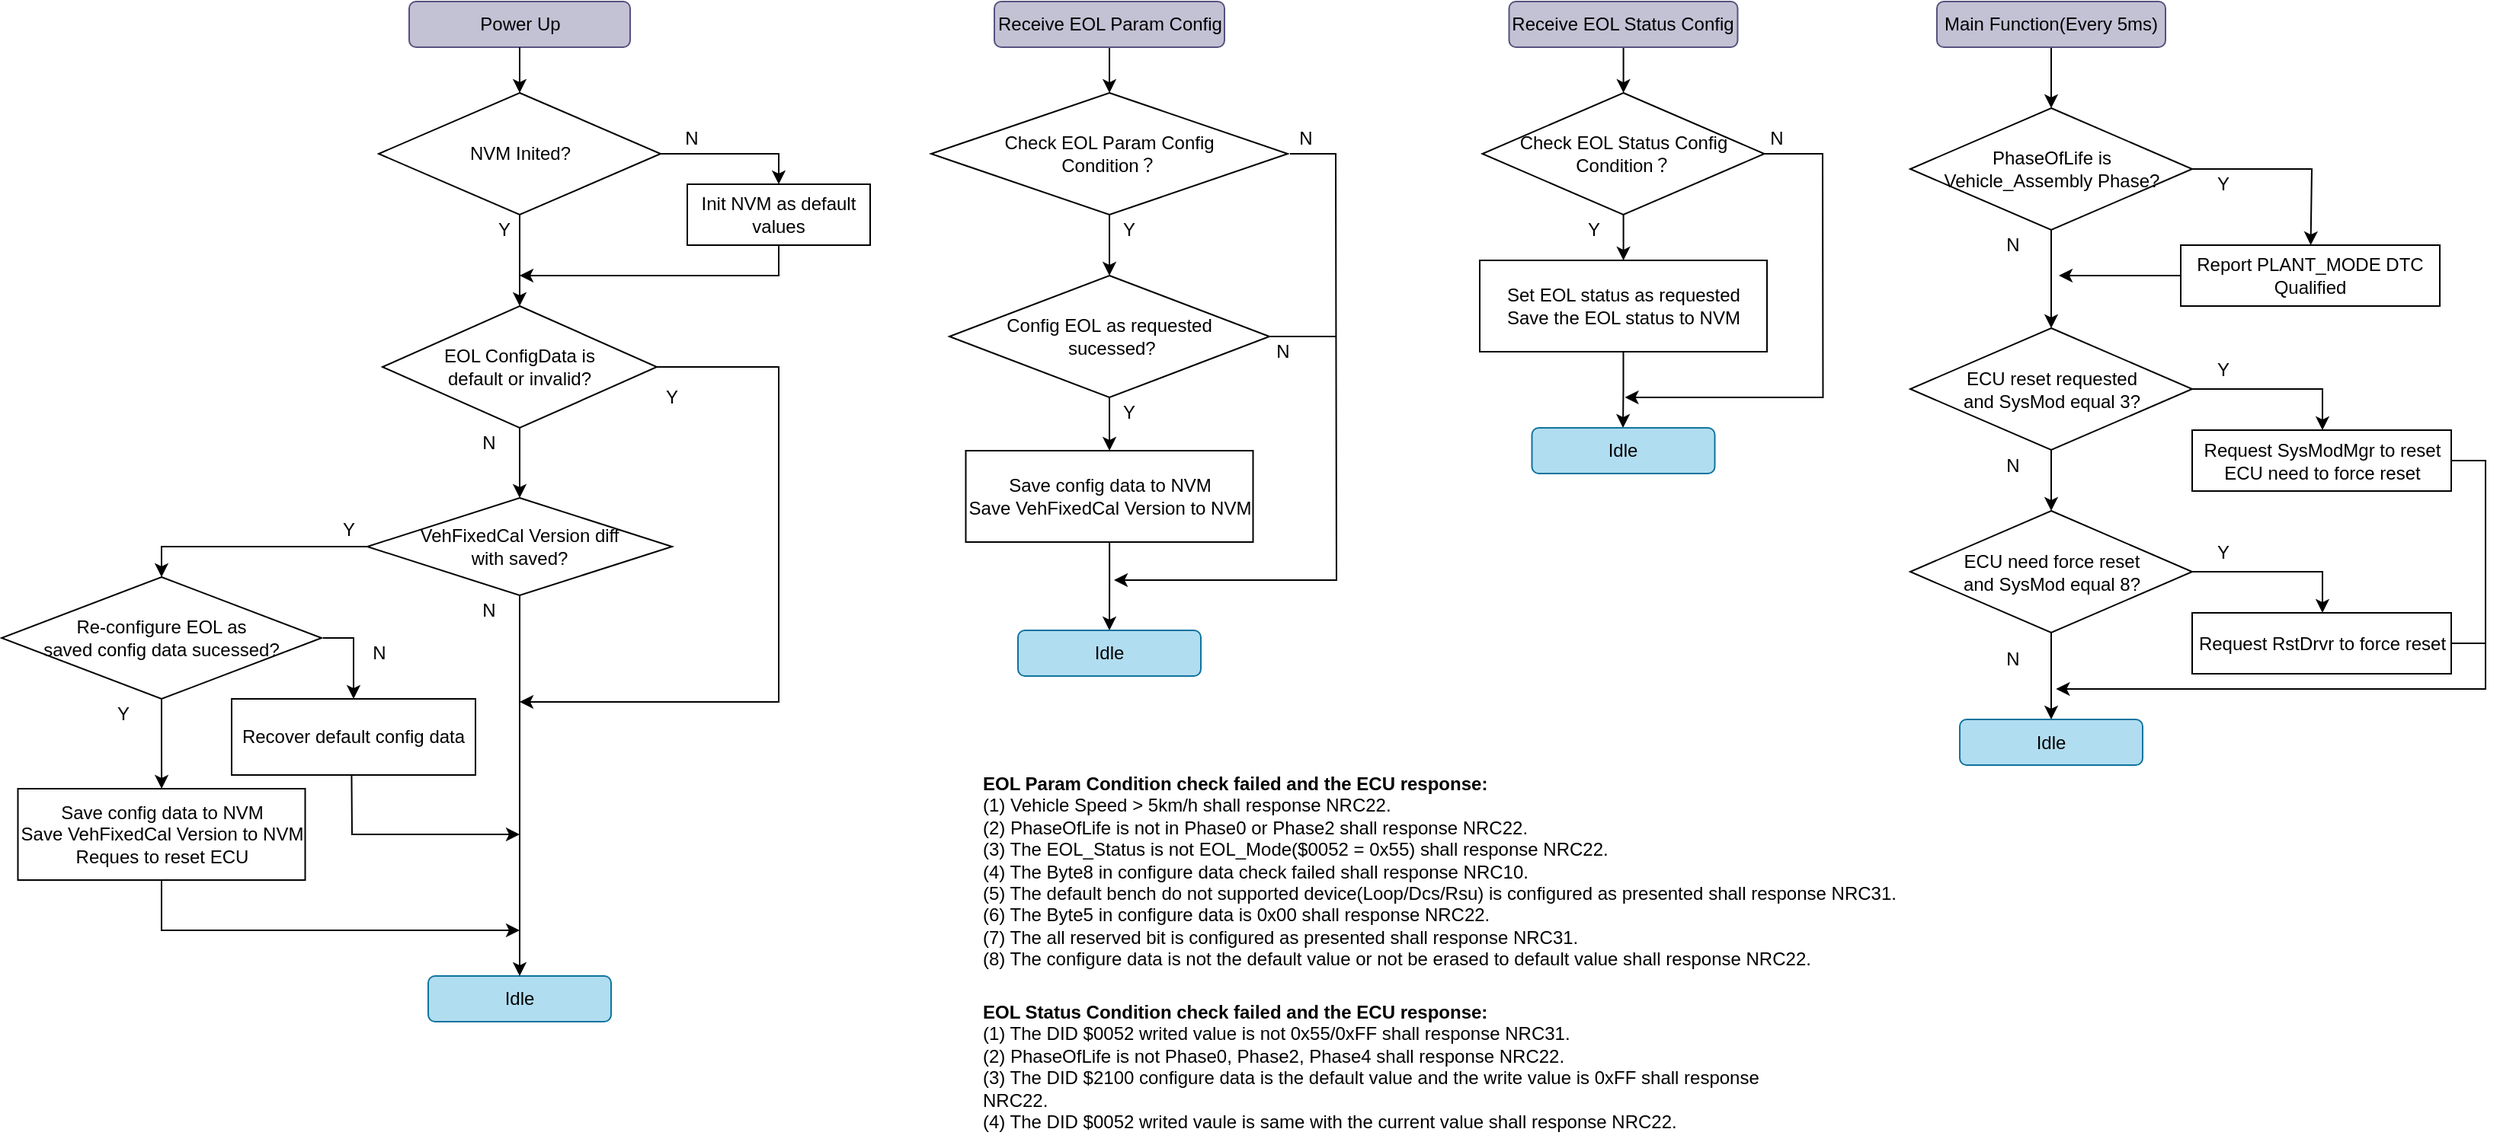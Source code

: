 <mxfile version="15.2.7" type="github">
  <diagram id="FOcLqWjY8mXjtjIEvxCV" name="Page-1">
    <mxGraphModel dx="3171" dy="1202" grid="1" gridSize="10" guides="1" tooltips="1" connect="1" arrows="1" fold="1" page="1" pageScale="1" pageWidth="1169" pageHeight="827" math="0" shadow="0">
      <root>
        <mxCell id="0" />
        <mxCell id="1" parent="0" />
        <mxCell id="a76l9J3t9T6YE2-LrX1z-1" value="Power Up" style="rounded=1;whiteSpace=wrap;html=1;strokeColor=#56517e;fillColor=#C3C1D4;" vertex="1" parent="1">
          <mxGeometry x="-222.5" y="20" width="145" height="30" as="geometry" />
        </mxCell>
        <mxCell id="a76l9J3t9T6YE2-LrX1z-2" value="NVM Inited?" style="rhombus;whiteSpace=wrap;html=1;" vertex="1" parent="1">
          <mxGeometry x="-242.5" y="80" width="185" height="80" as="geometry" />
        </mxCell>
        <mxCell id="a76l9J3t9T6YE2-LrX1z-3" value="" style="endArrow=classic;html=1;exitX=0.5;exitY=1;exitDx=0;exitDy=0;" edge="1" parent="1" source="a76l9J3t9T6YE2-LrX1z-1">
          <mxGeometry width="50" height="50" relative="1" as="geometry">
            <mxPoint x="-150" y="110" as="sourcePoint" />
            <mxPoint x="-150" y="80" as="targetPoint" />
          </mxGeometry>
        </mxCell>
        <mxCell id="a76l9J3t9T6YE2-LrX1z-4" value="Init NVM as default values" style="rounded=0;whiteSpace=wrap;html=1;" vertex="1" parent="1">
          <mxGeometry x="-40" y="140" width="120" height="40" as="geometry" />
        </mxCell>
        <mxCell id="a76l9J3t9T6YE2-LrX1z-5" value="" style="endArrow=classic;html=1;rounded=0;exitX=1;exitY=0.5;exitDx=0;exitDy=0;" edge="1" parent="1" source="a76l9J3t9T6YE2-LrX1z-2">
          <mxGeometry width="50" height="50" relative="1" as="geometry">
            <mxPoint x="-25" y="120" as="sourcePoint" />
            <mxPoint x="20" y="140" as="targetPoint" />
            <Array as="points">
              <mxPoint x="20" y="120" />
            </Array>
          </mxGeometry>
        </mxCell>
        <mxCell id="a76l9J3t9T6YE2-LrX1z-6" value="" style="edgeStyle=orthogonalEdgeStyle;rounded=0;orthogonalLoop=1;jettySize=auto;html=1;entryX=0.5;entryY=0;entryDx=0;entryDy=0;" edge="1" parent="1" source="a76l9J3t9T6YE2-LrX1z-7" target="a76l9J3t9T6YE2-LrX1z-11">
          <mxGeometry relative="1" as="geometry">
            <mxPoint x="-150" y="340" as="targetPoint" />
          </mxGeometry>
        </mxCell>
        <mxCell id="a76l9J3t9T6YE2-LrX1z-7" value="EOL ConfigData is &lt;br&gt;default or invalid?" style="rhombus;whiteSpace=wrap;html=1;fillColor=#FFFFFF;" vertex="1" parent="1">
          <mxGeometry x="-240" y="220" width="180" height="80" as="geometry" />
        </mxCell>
        <mxCell id="a76l9J3t9T6YE2-LrX1z-8" value="" style="endArrow=classic;html=1;rounded=0;" edge="1" parent="1">
          <mxGeometry width="50" height="50" relative="1" as="geometry">
            <mxPoint x="20" y="180" as="sourcePoint" />
            <mxPoint x="-150" y="200" as="targetPoint" />
            <Array as="points">
              <mxPoint x="20" y="200" />
            </Array>
          </mxGeometry>
        </mxCell>
        <mxCell id="a76l9J3t9T6YE2-LrX1z-9" style="edgeStyle=orthogonalEdgeStyle;rounded=0;orthogonalLoop=1;jettySize=auto;html=1;exitX=0.5;exitY=1;exitDx=0;exitDy=0;" edge="1" parent="1" source="a76l9J3t9T6YE2-LrX1z-7" target="a76l9J3t9T6YE2-LrX1z-7">
          <mxGeometry relative="1" as="geometry" />
        </mxCell>
        <mxCell id="a76l9J3t9T6YE2-LrX1z-10" value="" style="endArrow=classic;html=1;" edge="1" parent="1" target="a76l9J3t9T6YE2-LrX1z-7">
          <mxGeometry width="50" height="50" relative="1" as="geometry">
            <mxPoint x="-150" y="160" as="sourcePoint" />
            <mxPoint x="-100" y="110" as="targetPoint" />
          </mxGeometry>
        </mxCell>
        <mxCell id="a76l9J3t9T6YE2-LrX1z-11" value="VehFixedCal Version diff&lt;br&gt;with saved?" style="rhombus;whiteSpace=wrap;html=1;fillColor=#FFFFFF;" vertex="1" parent="1">
          <mxGeometry x="-250" y="346" width="200" height="64" as="geometry" />
        </mxCell>
        <mxCell id="a76l9J3t9T6YE2-LrX1z-14" value="&lt;div&gt;&lt;span&gt;Recover default config data&lt;/span&gt;&lt;/div&gt;" style="rounded=0;whiteSpace=wrap;html=1;fillColor=#FFFFFF;align=center;" vertex="1" parent="1">
          <mxGeometry x="-339" y="478" width="160" height="50" as="geometry" />
        </mxCell>
        <mxCell id="a76l9J3t9T6YE2-LrX1z-15" value="Idle" style="rounded=1;whiteSpace=wrap;html=1;fillColor=#b1ddf0;strokeColor=#10739e;" vertex="1" parent="1">
          <mxGeometry x="-210" y="660" width="120" height="30" as="geometry" />
        </mxCell>
        <mxCell id="a76l9J3t9T6YE2-LrX1z-17" value="" style="endArrow=classic;html=1;entryX=0.5;entryY=0;entryDx=0;entryDy=0;" edge="1" parent="1" target="a76l9J3t9T6YE2-LrX1z-15">
          <mxGeometry width="50" height="50" relative="1" as="geometry">
            <mxPoint x="-150" y="410" as="sourcePoint" />
            <mxPoint x="-100" y="360" as="targetPoint" />
          </mxGeometry>
        </mxCell>
        <mxCell id="a76l9J3t9T6YE2-LrX1z-18" value="N" style="text;html=1;strokeColor=none;fillColor=none;align=center;verticalAlign=middle;whiteSpace=wrap;rounded=0;" vertex="1" parent="1">
          <mxGeometry x="-57.5" y="100" width="40" height="20" as="geometry" />
        </mxCell>
        <mxCell id="a76l9J3t9T6YE2-LrX1z-19" value="Y" style="text;html=1;strokeColor=none;fillColor=none;align=center;verticalAlign=middle;whiteSpace=wrap;rounded=0;" vertex="1" parent="1">
          <mxGeometry x="-180" y="160" width="40" height="20" as="geometry" />
        </mxCell>
        <mxCell id="a76l9J3t9T6YE2-LrX1z-20" value="N" style="text;html=1;strokeColor=none;fillColor=none;align=center;verticalAlign=middle;whiteSpace=wrap;rounded=0;" vertex="1" parent="1">
          <mxGeometry x="-190" y="300" width="40" height="20" as="geometry" />
        </mxCell>
        <mxCell id="a76l9J3t9T6YE2-LrX1z-22" value="Y" style="text;html=1;strokeColor=none;fillColor=none;align=center;verticalAlign=middle;whiteSpace=wrap;rounded=0;" vertex="1" parent="1">
          <mxGeometry x="-282.5" y="357" width="40" height="20" as="geometry" />
        </mxCell>
        <mxCell id="a76l9J3t9T6YE2-LrX1z-23" value="N" style="text;html=1;strokeColor=none;fillColor=none;align=center;verticalAlign=middle;whiteSpace=wrap;rounded=0;" vertex="1" parent="1">
          <mxGeometry x="-190" y="410" width="40" height="20" as="geometry" />
        </mxCell>
        <mxCell id="a76l9J3t9T6YE2-LrX1z-24" value="" style="edgeStyle=orthogonalEdgeStyle;rounded=0;orthogonalLoop=1;jettySize=auto;html=1;" edge="1" parent="1" source="a76l9J3t9T6YE2-LrX1z-25">
          <mxGeometry relative="1" as="geometry">
            <mxPoint x="237.029" y="80.013" as="targetPoint" />
          </mxGeometry>
        </mxCell>
        <mxCell id="a76l9J3t9T6YE2-LrX1z-25" value="Receive EOL Param Config" style="rounded=1;whiteSpace=wrap;html=1;strokeColor=#56517e;fillColor=#C3C1D4;" vertex="1" parent="1">
          <mxGeometry x="161.5" y="20" width="151" height="30" as="geometry" />
        </mxCell>
        <mxCell id="a76l9J3t9T6YE2-LrX1z-26" value="" style="edgeStyle=orthogonalEdgeStyle;rounded=0;orthogonalLoop=1;jettySize=auto;html=1;" edge="1" parent="1" source="a76l9J3t9T6YE2-LrX1z-27">
          <mxGeometry relative="1" as="geometry">
            <mxPoint x="237" y="200" as="targetPoint" />
          </mxGeometry>
        </mxCell>
        <mxCell id="a76l9J3t9T6YE2-LrX1z-27" value="Check EOL Param Config &lt;br&gt;Condition？" style="rhombus;whiteSpace=wrap;html=1;" vertex="1" parent="1">
          <mxGeometry x="120" y="80" width="234" height="80" as="geometry" />
        </mxCell>
        <mxCell id="a76l9J3t9T6YE2-LrX1z-30" value="" style="edgeStyle=orthogonalEdgeStyle;rounded=0;orthogonalLoop=1;jettySize=auto;html=1;" edge="1" parent="1" source="a76l9J3t9T6YE2-LrX1z-31" target="a76l9J3t9T6YE2-LrX1z-32">
          <mxGeometry relative="1" as="geometry" />
        </mxCell>
        <mxCell id="a76l9J3t9T6YE2-LrX1z-31" value="Save config data to NVM&lt;br&gt;Save VehFixedCal Version to NVM" style="rounded=0;whiteSpace=wrap;html=1;fillColor=#FFFFFF;" vertex="1" parent="1">
          <mxGeometry x="142.75" y="315" width="188.5" height="60" as="geometry" />
        </mxCell>
        <mxCell id="a76l9J3t9T6YE2-LrX1z-32" value="Idle" style="rounded=1;whiteSpace=wrap;html=1;fillColor=#b1ddf0;strokeColor=#10739e;" vertex="1" parent="1">
          <mxGeometry x="177" y="433" width="120" height="30" as="geometry" />
        </mxCell>
        <mxCell id="a76l9J3t9T6YE2-LrX1z-33" value="" style="endArrow=classic;html=1;rounded=0;exitX=0.25;exitY=1;exitDx=0;exitDy=0;" edge="1" parent="1" source="a76l9J3t9T6YE2-LrX1z-36">
          <mxGeometry width="50" height="50" relative="1" as="geometry">
            <mxPoint x="331.25" y="120" as="sourcePoint" />
            <mxPoint x="240" y="400" as="targetPoint" />
            <Array as="points">
              <mxPoint x="385.5" y="120" />
              <mxPoint x="386" y="400" />
            </Array>
          </mxGeometry>
        </mxCell>
        <mxCell id="a76l9J3t9T6YE2-LrX1z-34" value="Y" style="text;html=1;strokeColor=none;fillColor=none;align=center;verticalAlign=middle;whiteSpace=wrap;rounded=0;" vertex="1" parent="1">
          <mxGeometry x="230" y="160" width="40" height="20" as="geometry" />
        </mxCell>
        <mxCell id="a76l9J3t9T6YE2-LrX1z-36" value="N" style="text;html=1;strokeColor=none;fillColor=none;align=center;verticalAlign=middle;whiteSpace=wrap;rounded=0;" vertex="1" parent="1">
          <mxGeometry x="345.5" y="100" width="40" height="20" as="geometry" />
        </mxCell>
        <mxCell id="a76l9J3t9T6YE2-LrX1z-38" value="" style="edgeStyle=orthogonalEdgeStyle;rounded=0;orthogonalLoop=1;jettySize=auto;html=1;" edge="1" parent="1" source="a76l9J3t9T6YE2-LrX1z-39" target="a76l9J3t9T6YE2-LrX1z-41">
          <mxGeometry relative="1" as="geometry" />
        </mxCell>
        <mxCell id="a76l9J3t9T6YE2-LrX1z-39" value="Receive EOL Status Config" style="rounded=1;whiteSpace=wrap;html=1;strokeColor=#56517e;fillColor=#C3C1D4;" vertex="1" parent="1">
          <mxGeometry x="499.25" y="20" width="150" height="30" as="geometry" />
        </mxCell>
        <mxCell id="a76l9J3t9T6YE2-LrX1z-40" value="" style="edgeStyle=orthogonalEdgeStyle;rounded=0;orthogonalLoop=1;jettySize=auto;html=1;" edge="1" parent="1" source="a76l9J3t9T6YE2-LrX1z-41">
          <mxGeometry relative="1" as="geometry">
            <mxPoint x="574.286" y="190.015" as="targetPoint" />
          </mxGeometry>
        </mxCell>
        <mxCell id="a76l9J3t9T6YE2-LrX1z-41" value="Check EOL Status Config Condition？" style="rhombus;whiteSpace=wrap;html=1;" vertex="1" parent="1">
          <mxGeometry x="481.75" y="80" width="185" height="80" as="geometry" />
        </mxCell>
        <mxCell id="a76l9J3t9T6YE2-LrX1z-42" value="" style="edgeStyle=orthogonalEdgeStyle;rounded=0;orthogonalLoop=1;jettySize=auto;html=1;" edge="1" parent="1" source="a76l9J3t9T6YE2-LrX1z-43">
          <mxGeometry relative="1" as="geometry">
            <mxPoint x="574" y="300" as="targetPoint" />
          </mxGeometry>
        </mxCell>
        <mxCell id="a76l9J3t9T6YE2-LrX1z-43" value="Set EOL status as requested&lt;br&gt;Save the EOL status to NVM" style="rounded=0;whiteSpace=wrap;html=1;fillColor=#FFFFFF;" vertex="1" parent="1">
          <mxGeometry x="480" y="190" width="188.5" height="60" as="geometry" />
        </mxCell>
        <mxCell id="a76l9J3t9T6YE2-LrX1z-44" value="Idle" style="rounded=1;whiteSpace=wrap;html=1;fillColor=#b1ddf0;strokeColor=#10739e;" vertex="1" parent="1">
          <mxGeometry x="514.25" y="300" width="120" height="30" as="geometry" />
        </mxCell>
        <mxCell id="a76l9J3t9T6YE2-LrX1z-45" value="" style="endArrow=classic;html=1;rounded=0;exitX=0.25;exitY=1;exitDx=0;exitDy=0;" edge="1" parent="1" source="a76l9J3t9T6YE2-LrX1z-47">
          <mxGeometry width="50" height="50" relative="1" as="geometry">
            <mxPoint x="662.75" y="20" as="sourcePoint" />
            <mxPoint x="575.25" y="280" as="targetPoint" />
            <Array as="points">
              <mxPoint x="705" y="120" />
              <mxPoint x="705.25" y="280" />
            </Array>
          </mxGeometry>
        </mxCell>
        <mxCell id="a76l9J3t9T6YE2-LrX1z-46" value="Y" style="text;html=1;strokeColor=none;fillColor=none;align=center;verticalAlign=middle;whiteSpace=wrap;rounded=0;" vertex="1" parent="1">
          <mxGeometry x="535.25" y="160" width="40" height="20" as="geometry" />
        </mxCell>
        <mxCell id="a76l9J3t9T6YE2-LrX1z-47" value="N" style="text;html=1;strokeColor=none;fillColor=none;align=center;verticalAlign=middle;whiteSpace=wrap;rounded=0;" vertex="1" parent="1">
          <mxGeometry x="655.25" y="100" width="40" height="20" as="geometry" />
        </mxCell>
        <mxCell id="a76l9J3t9T6YE2-LrX1z-49" value="" style="edgeStyle=orthogonalEdgeStyle;rounded=0;orthogonalLoop=1;jettySize=auto;html=1;" edge="1" parent="1" source="a76l9J3t9T6YE2-LrX1z-50" target="a76l9J3t9T6YE2-LrX1z-51">
          <mxGeometry relative="1" as="geometry" />
        </mxCell>
        <mxCell id="a76l9J3t9T6YE2-LrX1z-50" value="Re-configure EOL as&lt;br&gt;saved config data sucessed?" style="rhombus;whiteSpace=wrap;html=1;fillColor=#FFFFFF;" vertex="1" parent="1">
          <mxGeometry x="-490" y="398" width="210" height="80" as="geometry" />
        </mxCell>
        <mxCell id="a76l9J3t9T6YE2-LrX1z-51" value="Save config data to NVM&lt;br&gt;Save VehFixedCal Version to NVM&lt;br&gt;Reques to reset ECU" style="rounded=0;whiteSpace=wrap;html=1;fillColor=#FFFFFF;" vertex="1" parent="1">
          <mxGeometry x="-479.25" y="537" width="188.5" height="60" as="geometry" />
        </mxCell>
        <mxCell id="a76l9J3t9T6YE2-LrX1z-52" value="" style="endArrow=classic;html=1;entryX=0.5;entryY=0;entryDx=0;entryDy=0;rounded=0;" edge="1" parent="1">
          <mxGeometry width="50" height="50" relative="1" as="geometry">
            <mxPoint x="-250" y="378" as="sourcePoint" />
            <mxPoint x="-385" y="398" as="targetPoint" />
            <Array as="points">
              <mxPoint x="-385" y="378" />
            </Array>
          </mxGeometry>
        </mxCell>
        <mxCell id="a76l9J3t9T6YE2-LrX1z-53" value="" style="endArrow=classic;html=1;rounded=0;" edge="1" parent="1">
          <mxGeometry width="50" height="50" relative="1" as="geometry">
            <mxPoint x="-279" y="438" as="sourcePoint" />
            <mxPoint x="-259" y="478" as="targetPoint" />
            <Array as="points">
              <mxPoint x="-259" y="438" />
            </Array>
          </mxGeometry>
        </mxCell>
        <mxCell id="a76l9J3t9T6YE2-LrX1z-54" value="" style="endArrow=classic;html=1;rounded=0;exitX=0.492;exitY=0.998;exitDx=0;exitDy=0;exitPerimeter=0;" edge="1" parent="1" source="a76l9J3t9T6YE2-LrX1z-14">
          <mxGeometry width="50" height="50" relative="1" as="geometry">
            <mxPoint x="-260" y="530" as="sourcePoint" />
            <mxPoint x="-150" y="567" as="targetPoint" />
            <Array as="points">
              <mxPoint x="-260" y="567" />
            </Array>
          </mxGeometry>
        </mxCell>
        <mxCell id="a76l9J3t9T6YE2-LrX1z-55" value="" style="edgeStyle=orthogonalEdgeStyle;rounded=0;orthogonalLoop=1;jettySize=auto;html=1;" edge="1" parent="1" source="a76l9J3t9T6YE2-LrX1z-56" target="a76l9J3t9T6YE2-LrX1z-31">
          <mxGeometry relative="1" as="geometry" />
        </mxCell>
        <mxCell id="a76l9J3t9T6YE2-LrX1z-56" value="Config EOL&amp;nbsp;as requested&lt;br&gt;&amp;nbsp;sucessed?" style="rhombus;whiteSpace=wrap;html=1;fillColor=#FFFFFF;" vertex="1" parent="1">
          <mxGeometry x="132" y="200" width="210" height="80" as="geometry" />
        </mxCell>
        <mxCell id="a76l9J3t9T6YE2-LrX1z-57" value="" style="endArrow=none;html=1;exitX=1;exitY=0.5;exitDx=0;exitDy=0;endFill=0;" edge="1" parent="1" source="a76l9J3t9T6YE2-LrX1z-56">
          <mxGeometry width="50" height="50" relative="1" as="geometry">
            <mxPoint x="346" y="350" as="sourcePoint" />
            <mxPoint x="386" y="240" as="targetPoint" />
          </mxGeometry>
        </mxCell>
        <mxCell id="a76l9J3t9T6YE2-LrX1z-58" value="N" style="text;html=1;strokeColor=none;fillColor=none;align=center;verticalAlign=middle;whiteSpace=wrap;rounded=0;" vertex="1" parent="1">
          <mxGeometry x="331.25" y="240" width="40" height="20" as="geometry" />
        </mxCell>
        <mxCell id="a76l9J3t9T6YE2-LrX1z-59" value="Y" style="text;html=1;strokeColor=none;fillColor=none;align=center;verticalAlign=middle;whiteSpace=wrap;rounded=0;" vertex="1" parent="1">
          <mxGeometry x="230" y="280" width="40" height="20" as="geometry" />
        </mxCell>
        <mxCell id="a76l9J3t9T6YE2-LrX1z-60" value="Y" style="text;html=1;strokeColor=none;fillColor=none;align=center;verticalAlign=middle;whiteSpace=wrap;rounded=0;" vertex="1" parent="1">
          <mxGeometry x="-430" y="478" width="40" height="20" as="geometry" />
        </mxCell>
        <mxCell id="a76l9J3t9T6YE2-LrX1z-61" value="N" style="text;html=1;strokeColor=none;fillColor=none;align=center;verticalAlign=middle;whiteSpace=wrap;rounded=0;" vertex="1" parent="1">
          <mxGeometry x="-262.5" y="438" width="40" height="20" as="geometry" />
        </mxCell>
        <mxCell id="a76l9J3t9T6YE2-LrX1z-62" value="" style="edgeStyle=orthogonalEdgeStyle;rounded=0;orthogonalLoop=1;jettySize=auto;html=1;endArrow=classic;endFill=1;" edge="1" parent="1" source="a76l9J3t9T6YE2-LrX1z-63">
          <mxGeometry relative="1" as="geometry">
            <mxPoint x="855" y="90" as="targetPoint" />
          </mxGeometry>
        </mxCell>
        <mxCell id="a76l9J3t9T6YE2-LrX1z-63" value="Main Function(Every 5ms)" style="rounded=1;whiteSpace=wrap;html=1;strokeColor=#56517e;fillColor=#C3C1D4;" vertex="1" parent="1">
          <mxGeometry x="780" y="20" width="150" height="30" as="geometry" />
        </mxCell>
        <mxCell id="a76l9J3t9T6YE2-LrX1z-64" value="" style="edgeStyle=orthogonalEdgeStyle;rounded=0;orthogonalLoop=1;jettySize=auto;html=1;endArrow=classic;endFill=1;" edge="1" parent="1" source="a76l9J3t9T6YE2-LrX1z-66" target="a76l9J3t9T6YE2-LrX1z-69">
          <mxGeometry relative="1" as="geometry" />
        </mxCell>
        <mxCell id="a76l9J3t9T6YE2-LrX1z-65" value="" style="edgeStyle=orthogonalEdgeStyle;rounded=0;orthogonalLoop=1;jettySize=auto;html=1;endArrow=classic;endFill=1;" edge="1" parent="1" source="a76l9J3t9T6YE2-LrX1z-66" target="a76l9J3t9T6YE2-LrX1z-70">
          <mxGeometry relative="1" as="geometry">
            <Array as="points">
              <mxPoint x="1033" y="274.5" />
            </Array>
          </mxGeometry>
        </mxCell>
        <mxCell id="a76l9J3t9T6YE2-LrX1z-66" value="ECU reset requested&lt;br&gt;and SysMod equal 3?" style="rhombus;whiteSpace=wrap;html=1;" vertex="1" parent="1">
          <mxGeometry x="762.5" y="234.5" width="185" height="80" as="geometry" />
        </mxCell>
        <mxCell id="a76l9J3t9T6YE2-LrX1z-67" value="" style="edgeStyle=orthogonalEdgeStyle;rounded=0;orthogonalLoop=1;jettySize=auto;html=1;endArrow=classic;endFill=1;" edge="1" parent="1" source="a76l9J3t9T6YE2-LrX1z-69" target="a76l9J3t9T6YE2-LrX1z-72">
          <mxGeometry relative="1" as="geometry" />
        </mxCell>
        <mxCell id="a76l9J3t9T6YE2-LrX1z-68" style="edgeStyle=orthogonalEdgeStyle;rounded=0;orthogonalLoop=1;jettySize=auto;html=1;exitX=1;exitY=0.5;exitDx=0;exitDy=0;endArrow=classic;endFill=1;entryX=0.5;entryY=0;entryDx=0;entryDy=0;" edge="1" parent="1" source="a76l9J3t9T6YE2-LrX1z-69" target="a76l9J3t9T6YE2-LrX1z-71">
          <mxGeometry relative="1" as="geometry">
            <mxPoint x="1070" y="394.357" as="targetPoint" />
            <Array as="points">
              <mxPoint x="1033" y="394.5" />
              <mxPoint x="1033" y="421.5" />
            </Array>
          </mxGeometry>
        </mxCell>
        <mxCell id="a76l9J3t9T6YE2-LrX1z-69" value="ECU need force reset&lt;br&gt;and SysMod equal 8?" style="rhombus;whiteSpace=wrap;html=1;" vertex="1" parent="1">
          <mxGeometry x="762.5" y="354.5" width="185" height="80" as="geometry" />
        </mxCell>
        <mxCell id="a76l9J3t9T6YE2-LrX1z-70" value="Request SysModMgr to reset&lt;br&gt;ECU need to force reset" style="rounded=0;whiteSpace=wrap;html=1;" vertex="1" parent="1">
          <mxGeometry x="947.5" y="301.5" width="170" height="40" as="geometry" />
        </mxCell>
        <mxCell id="a76l9J3t9T6YE2-LrX1z-71" value="Request RstDrvr to force reset" style="rounded=0;whiteSpace=wrap;html=1;" vertex="1" parent="1">
          <mxGeometry x="947.5" y="421.5" width="170" height="40" as="geometry" />
        </mxCell>
        <mxCell id="a76l9J3t9T6YE2-LrX1z-72" value="Idle" style="rounded=1;whiteSpace=wrap;html=1;fillColor=#b1ddf0;strokeColor=#10739e;" vertex="1" parent="1">
          <mxGeometry x="795" y="491.5" width="120" height="30" as="geometry" />
        </mxCell>
        <mxCell id="a76l9J3t9T6YE2-LrX1z-73" value="" style="endArrow=classic;html=1;rounded=0;" edge="1" parent="1">
          <mxGeometry width="50" height="50" relative="1" as="geometry">
            <mxPoint x="1117.5" y="321.5" as="sourcePoint" />
            <mxPoint x="858.169" y="471.5" as="targetPoint" />
            <Array as="points">
              <mxPoint x="1140" y="321.5" />
              <mxPoint x="1140" y="471.5" />
            </Array>
          </mxGeometry>
        </mxCell>
        <mxCell id="a76l9J3t9T6YE2-LrX1z-74" value="" style="endArrow=none;html=1;" edge="1" parent="1">
          <mxGeometry width="50" height="50" relative="1" as="geometry">
            <mxPoint x="1117.5" y="441.5" as="sourcePoint" />
            <mxPoint x="1140" y="441.5" as="targetPoint" />
          </mxGeometry>
        </mxCell>
        <mxCell id="a76l9J3t9T6YE2-LrX1z-75" value="Y" style="text;html=1;strokeColor=none;fillColor=none;align=center;verticalAlign=middle;whiteSpace=wrap;rounded=0;" vertex="1" parent="1">
          <mxGeometry x="947.5" y="251.5" width="40" height="20" as="geometry" />
        </mxCell>
        <mxCell id="a76l9J3t9T6YE2-LrX1z-76" value="N" style="text;html=1;strokeColor=none;fillColor=none;align=center;verticalAlign=middle;whiteSpace=wrap;rounded=0;" vertex="1" parent="1">
          <mxGeometry x="810" y="314.5" width="40" height="20" as="geometry" />
        </mxCell>
        <mxCell id="a76l9J3t9T6YE2-LrX1z-77" value="N" style="text;html=1;strokeColor=none;fillColor=none;align=center;verticalAlign=middle;whiteSpace=wrap;rounded=0;" vertex="1" parent="1">
          <mxGeometry x="810" y="441.5" width="40" height="20" as="geometry" />
        </mxCell>
        <mxCell id="a76l9J3t9T6YE2-LrX1z-78" value="Y" style="text;html=1;strokeColor=none;fillColor=none;align=center;verticalAlign=middle;whiteSpace=wrap;rounded=0;" vertex="1" parent="1">
          <mxGeometry x="947.5" y="371.5" width="40" height="20" as="geometry" />
        </mxCell>
        <mxCell id="a76l9J3t9T6YE2-LrX1z-79" value="" style="endArrow=classic;html=1;exitX=0.5;exitY=1;exitDx=0;exitDy=0;rounded=0;" edge="1" parent="1" source="a76l9J3t9T6YE2-LrX1z-51">
          <mxGeometry width="50" height="50" relative="1" as="geometry">
            <mxPoint x="-120" y="650" as="sourcePoint" />
            <mxPoint x="-150" y="630" as="targetPoint" />
            <Array as="points">
              <mxPoint x="-385" y="630" />
            </Array>
          </mxGeometry>
        </mxCell>
        <mxCell id="a76l9J3t9T6YE2-LrX1z-80" value="" style="endArrow=classic;html=1;exitX=1;exitY=0.5;exitDx=0;exitDy=0;rounded=0;" edge="1" parent="1" source="a76l9J3t9T6YE2-LrX1z-7">
          <mxGeometry width="50" height="50" relative="1" as="geometry">
            <mxPoint x="30" y="460" as="sourcePoint" />
            <mxPoint x="-150" y="480" as="targetPoint" />
            <Array as="points">
              <mxPoint x="20" y="260" />
              <mxPoint x="20" y="480" />
            </Array>
          </mxGeometry>
        </mxCell>
        <mxCell id="a76l9J3t9T6YE2-LrX1z-83" value="Y" style="text;html=1;strokeColor=none;fillColor=none;align=center;verticalAlign=middle;whiteSpace=wrap;rounded=0;" vertex="1" parent="1">
          <mxGeometry x="-70" y="270" width="40" height="20" as="geometry" />
        </mxCell>
        <mxCell id="a76l9J3t9T6YE2-LrX1z-91" value="" style="edgeStyle=orthogonalEdgeStyle;rounded=0;orthogonalLoop=1;jettySize=auto;html=1;" edge="1" parent="1" source="a76l9J3t9T6YE2-LrX1z-90" target="a76l9J3t9T6YE2-LrX1z-66">
          <mxGeometry relative="1" as="geometry" />
        </mxCell>
        <mxCell id="a76l9J3t9T6YE2-LrX1z-90" value="PhaseOfLife is &lt;br&gt;Vehicle_Assembly Phase?" style="rhombus;whiteSpace=wrap;html=1;" vertex="1" parent="1">
          <mxGeometry x="762.5" y="90" width="185" height="80" as="geometry" />
        </mxCell>
        <mxCell id="a76l9J3t9T6YE2-LrX1z-92" value="Report PLANT_MODE DTC Qualified" style="rounded=0;whiteSpace=wrap;html=1;" vertex="1" parent="1">
          <mxGeometry x="940" y="180" width="170" height="40" as="geometry" />
        </mxCell>
        <mxCell id="a76l9J3t9T6YE2-LrX1z-95" value="" style="endArrow=classic;html=1;rounded=0;" edge="1" parent="1" target="a76l9J3t9T6YE2-LrX1z-92">
          <mxGeometry width="50" height="50" relative="1" as="geometry">
            <mxPoint x="947.5" y="130" as="sourcePoint" />
            <mxPoint x="1110" y="130" as="targetPoint" />
            <Array as="points">
              <mxPoint x="1026" y="130" />
            </Array>
          </mxGeometry>
        </mxCell>
        <mxCell id="a76l9J3t9T6YE2-LrX1z-96" value="" style="endArrow=classic;html=1;exitX=0;exitY=0.5;exitDx=0;exitDy=0;" edge="1" parent="1" source="a76l9J3t9T6YE2-LrX1z-92">
          <mxGeometry width="50" height="50" relative="1" as="geometry">
            <mxPoint x="890" y="210" as="sourcePoint" />
            <mxPoint x="860" y="200" as="targetPoint" />
          </mxGeometry>
        </mxCell>
        <mxCell id="a76l9J3t9T6YE2-LrX1z-97" value="Y" style="text;html=1;strokeColor=none;fillColor=none;align=center;verticalAlign=middle;whiteSpace=wrap;rounded=0;" vertex="1" parent="1">
          <mxGeometry x="947.5" y="130" width="40" height="20" as="geometry" />
        </mxCell>
        <mxCell id="a76l9J3t9T6YE2-LrX1z-98" value="N" style="text;html=1;strokeColor=none;fillColor=none;align=center;verticalAlign=middle;whiteSpace=wrap;rounded=0;" vertex="1" parent="1">
          <mxGeometry x="810" y="170" width="40" height="20" as="geometry" />
        </mxCell>
        <mxCell id="a76l9J3t9T6YE2-LrX1z-100" value="&lt;b&gt;EOL Param Condition check failed and the ECU response:&lt;/b&gt;&lt;br&gt;(1) Vehicle Speed &amp;gt; 5km/h shall response NRC22.&lt;br&gt;(2) PhaseOfLife is not in Phase0 or Phase2 shall response NRC22.&lt;br&gt;(3) The EOL_Status is not EOL_Mode($0052 = 0x55) shall response NRC22.&lt;br&gt;(4) The Byte8 in configure data check failed shall response NRC10.&lt;br&gt;(5) The default bench do not supported device(Loop/Dcs/Rsu) is configured as presented shall response NRC31.&lt;br&gt;(6) The Byte5 in configure data is 0x00 shall response NRC22.&lt;br&gt;(7) The all reserved bit is configured as presented shall response NRC31.&lt;br&gt;(8) The configure data is not the default value or not be erased to default value shall response NRC22." style="text;whiteSpace=wrap;html=1;" vertex="1" parent="1">
          <mxGeometry x="151.75" y="520" width="610.75" height="138.5" as="geometry" />
        </mxCell>
        <mxCell id="a76l9J3t9T6YE2-LrX1z-101" value="&lt;b&gt;EOL Status Condition check failed and the ECU response:&lt;/b&gt;&lt;br&gt;(1) The DID $0052 writed value is not 0x55/0xFF shall response NRC31.&lt;br&gt;(2) PhaseOfLife is not Phase0, Phase2, Phase4 shall response NRC22.&lt;br&gt;(3) The DID $2100 configure data is the default value and the write value is 0xFF shall response NRC22.&lt;br&gt;(4) The DID $0052 writed vaule is same with the current value shall response NRC22." style="text;whiteSpace=wrap;html=1;" vertex="1" parent="1">
          <mxGeometry x="151.75" y="670" width="550" height="100" as="geometry" />
        </mxCell>
      </root>
    </mxGraphModel>
  </diagram>
</mxfile>
